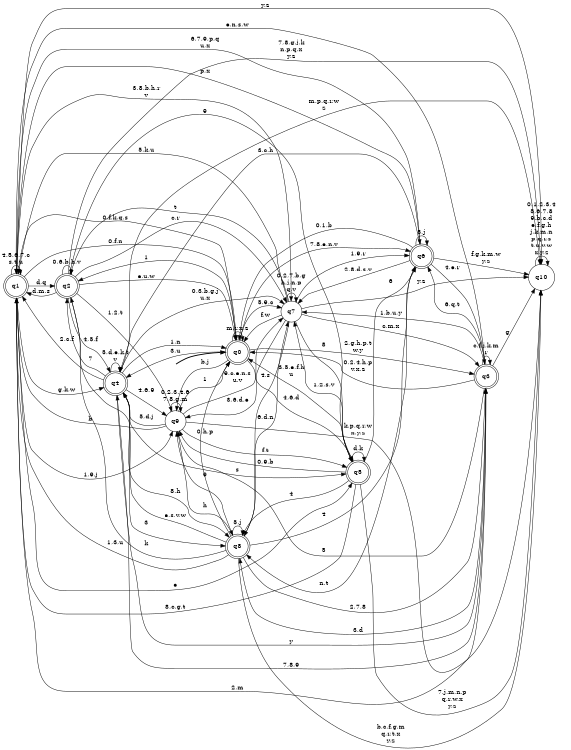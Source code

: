 digraph BlueStar {
__start0 [style = invis, shape = none, label = "", width = 0, height = 0];

rankdir=LR;
size="8,5";

s0 [style="rounded,filled", color="black", fillcolor="white" shape="doublecircle", label="q0"];
s1 [style="rounded,filled", color="black", fillcolor="white" shape="doublecircle", label="q1"];
s2 [style="rounded,filled", color="black", fillcolor="white" shape="doublecircle", label="q2"];
s3 [style="rounded,filled", color="black", fillcolor="white" shape="doublecircle", label="q3"];
s4 [style="rounded,filled", color="black", fillcolor="white" shape="doublecircle", label="q4"];
s5 [style="rounded,filled", color="black", fillcolor="white" shape="doublecircle", label="q5"];
s6 [style="rounded,filled", color="black", fillcolor="white" shape="doublecircle", label="q6"];
s7 [style="filled", color="black", fillcolor="white" shape="circle", label="q7"];
s8 [style="rounded,filled", color="black", fillcolor="white" shape="doublecircle", label="q8"];
s9 [style="filled", color="black", fillcolor="white" shape="circle", label="q9"];
s10 [style="filled", color="black", fillcolor="white" shape="circle", label="q10"];
subgraph cluster_main { 
	graph [pad=".75", ranksep="0.15", nodesep="0.15"];
	 style=invis; 
	__start0 -> s0 [penwidth=2];
}
s0 -> s0 [label="m,r,x,z"];
s0 -> s1 [label="0,f,k,q,s"];
s0 -> s2 [label="1"];
s0 -> s3 [label="2,g,h,p,t\nw,y"];
s0 -> s4 [label="3,u"];
s0 -> s5 [label="4,6,d"];
s0 -> s6 [label="7,8,e,n,v"];
s0 -> s7 [label="5,9,c"];
s0 -> s9 [label="b,j"];
s1 -> s0 [label="0,f,n"];
s1 -> s1 [label="4,5,6,7,c\ns,t,u"];
s1 -> s2 [label="d,q"];
s1 -> s3 [label="2,m"];
s1 -> s4 [label="g,k,w"];
s1 -> s5 [label="e"];
s1 -> s6 [label="p,x"];
s1 -> s7 [label="3,8,b,h,r\nv"];
s1 -> s9 [label="1,9,j"];
s1 -> s10 [label="y,z"];
s2 -> s0 [label="e,u,w"];
s2 -> s1 [label="d,m,s"];
s2 -> s2 [label="0,6,b,h,v"];
s2 -> s4 [label="4,5,f"];
s2 -> s5 [label="9"];
s2 -> s7 [label="c,r"];
s2 -> s8 [label="3"];
s2 -> s9 [label="1,2,t"];
s2 -> s10 [label="7,8,g,j,k\nn,p,q,x\ny,z"];
s3 -> s0 [label="0,2,4,h,p\nv,x,z"];
s3 -> s1 [label="e,n,s,w"];
s3 -> s3 [label="c,f,j,k,m\nr"];
s3 -> s4 [label="7,8,9"];
s3 -> s6 [label="6,q,t"];
s3 -> s7 [label="1,b,u,y"];
s3 -> s8 [label="3,d"];
s3 -> s9 [label="5"];
s3 -> s10 [label="g"];
s4 -> s0 [label="1,n"];
s4 -> s1 [label="2,c,f"];
s4 -> s2 [label="7"];
s4 -> s3 [label="y"];
s4 -> s4 [label="5,d,e,k,t\nv"];
s4 -> s5 [label="s"];
s4 -> s7 [label="0,3,b,g,j\nu,x"];
s4 -> s8 [label="8,h"];
s4 -> s9 [label="4,6,9"];
s4 -> s10 [label="m,p,q,r,w\nz"];
s5 -> s0 [label="3,5,e,f,h\nu"];
s5 -> s1 [label="8,c,g,t"];
s5 -> s5 [label="d,k"];
s5 -> s6 [label="6"];
s5 -> s7 [label="1,2,s,v"];
s5 -> s8 [label="4"];
s5 -> s9 [label="0,9,b"];
s5 -> s10 [label="7,j,m,n,p\nq,r,w,x\ny,z"];
s6 -> s0 [label="0,1,b"];
s6 -> s1 [label="6,7,9,p,q\nu,x"];
s6 -> s3 [label="4,e,r"];
s6 -> s4 [label="3,c,h"];
s6 -> s6 [label="5,j"];
s6 -> s7 [label="2,8,d,s,v"];
s6 -> s8 [label="n,t"];
s6 -> s10 [label="f,g,k,m,w\ny,z"];
s7 -> s0 [label="f,w"];
s7 -> s1 [label="5,k,u"];
s7 -> s2 [label="t"];
s7 -> s3 [label="c,m,x"];
s7 -> s5 [label="8"];
s7 -> s6 [label="1,9,r"];
s7 -> s7 [label="0,2,7,b,g\nh,j,n,p\nq,v"];
s7 -> s8 [label="4,s"];
s7 -> s9 [label="3,6,d,e"];
s7 -> s10 [label="y,z"];
s8 -> s0 [label="0,h,p"];
s8 -> s1 [label="1,3,u"];
s8 -> s2 [label="k"];
s8 -> s3 [label="2,7,8"];
s8 -> s4 [label="e,s,v,w"];
s8 -> s6 [label="4"];
s8 -> s7 [label="6,d,n"];
s8 -> s8 [label="5,j"];
s8 -> s9 [label="9"];
s8 -> s10 [label="b,c,f,g,m\nq,r,t,x\ny,z"];
s9 -> s0 [label="1"];
s9 -> s1 [label="b"];
s9 -> s4 [label="5,d,j"];
s9 -> s5 [label="f,t"];
s9 -> s7 [label="9,c,e,n,s\nu,v"];
s9 -> s8 [label="h"];
s9 -> s9 [label="0,2,3,4,6\n7,8,g,m"];
s9 -> s10 [label="k,p,q,r,w\nx,y,z"];
s10 -> s10 [label="0,1,2,3,4\n5,6,7,8\n9,b,c,d\ne,f,g,h\nj,k,m,n\np,q,r,s\nt,u,v,w\nx,y,z"];

}